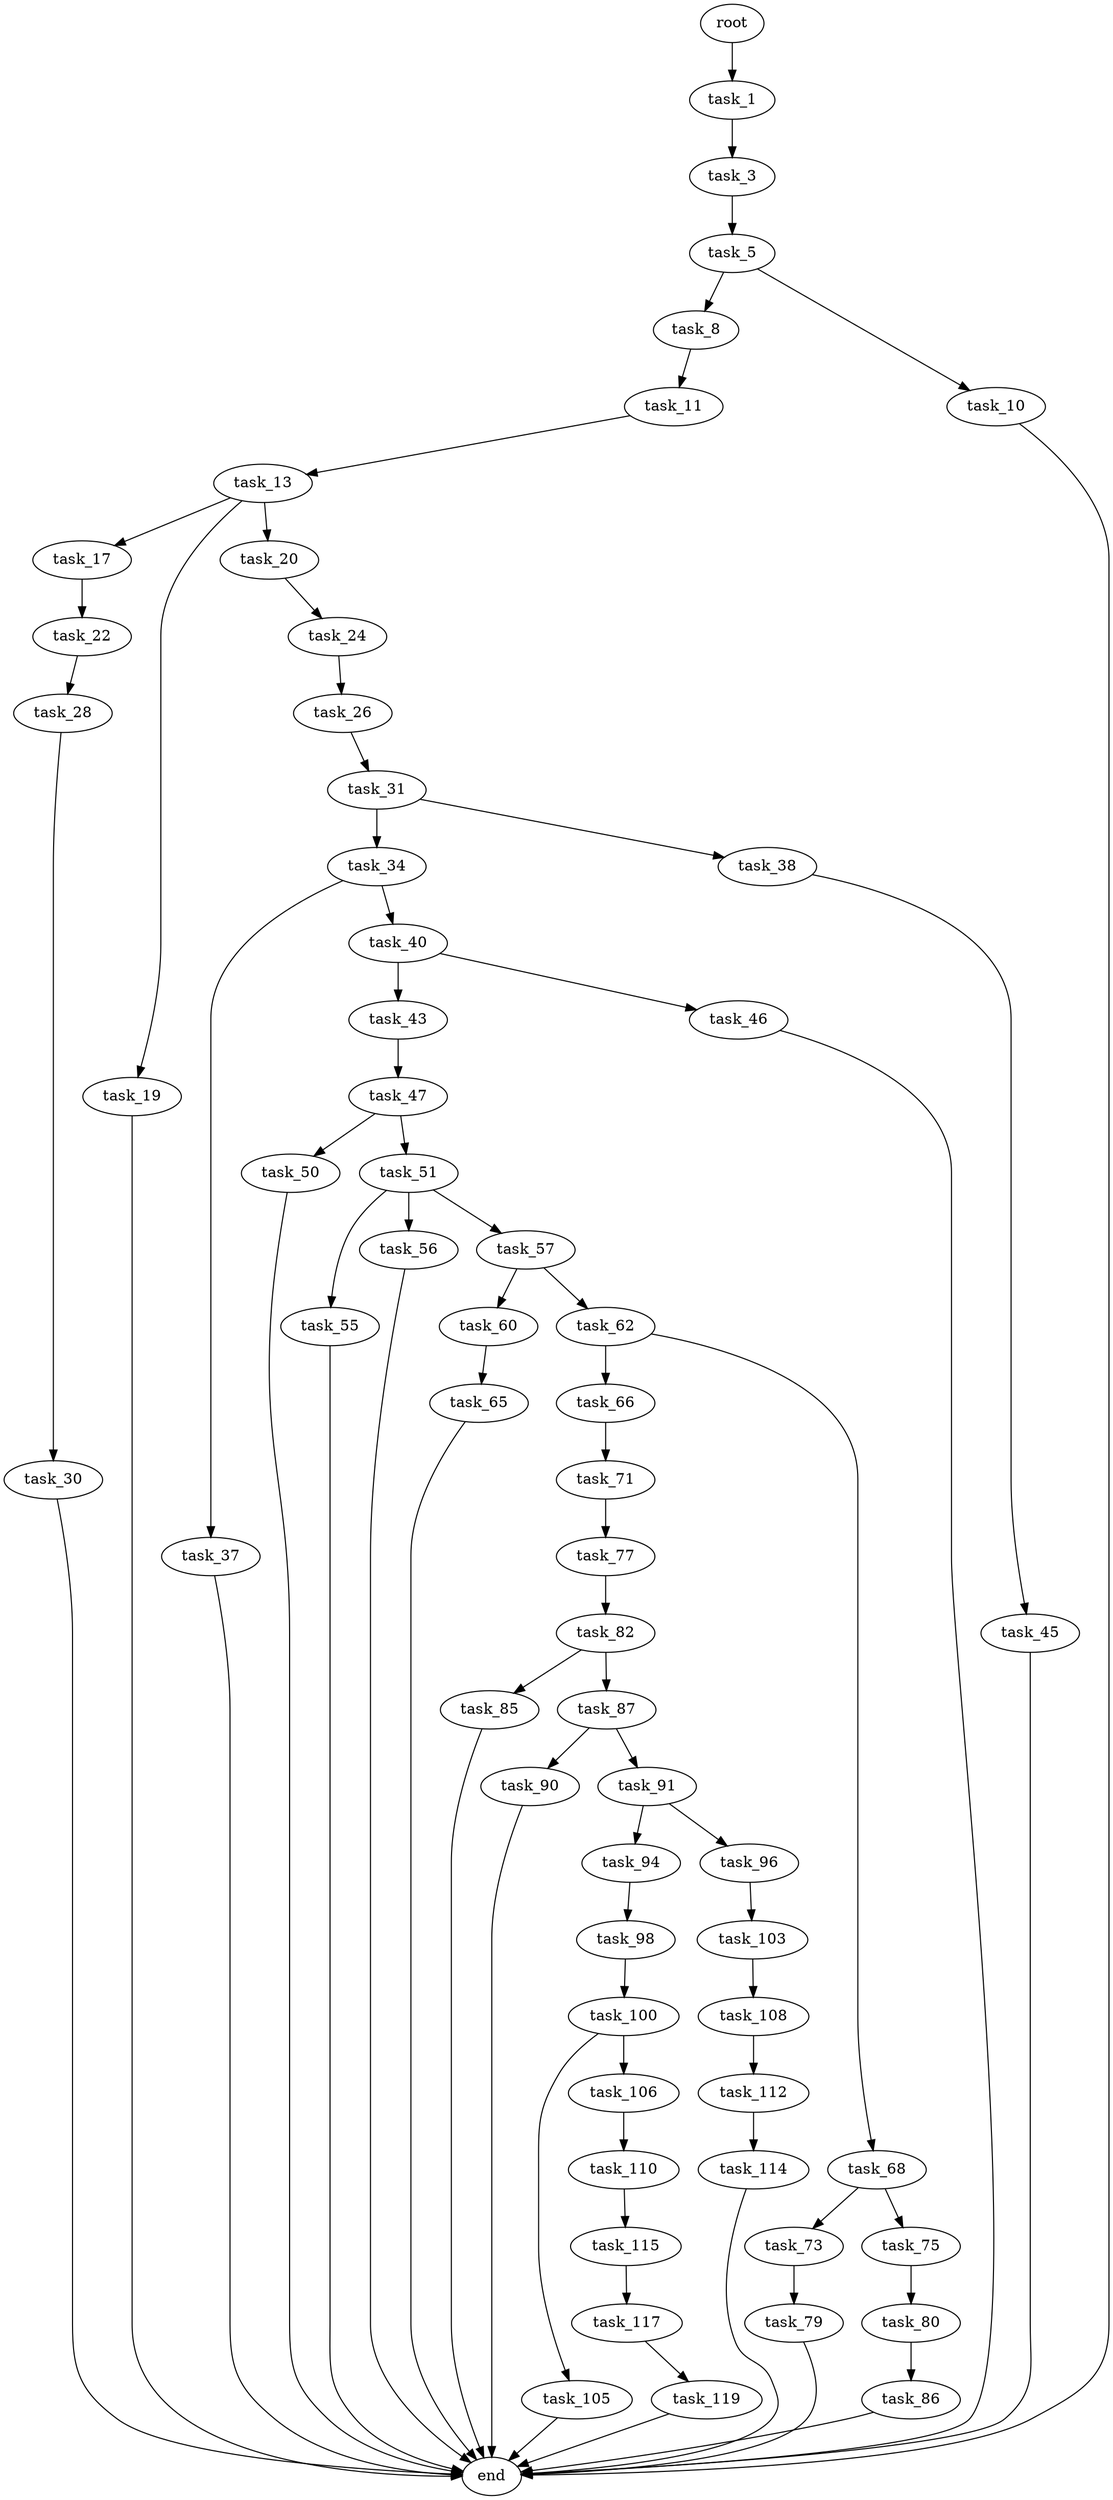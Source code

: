 digraph G {
  root [size="0.000000"];
  task_1 [size="507853180349.000000"];
  task_3 [size="68719476736.000000"];
  task_5 [size="134217728000.000000"];
  task_8 [size="19356982817.000000"];
  task_10 [size="368293445632.000000"];
  task_11 [size="892346048854.000000"];
  task_13 [size="1669894151.000000"];
  task_17 [size="88343585398.000000"];
  task_19 [size="516318944058.000000"];
  task_20 [size="728035569735.000000"];
  task_22 [size="799741478711.000000"];
  task_24 [size="1051020550849.000000"];
  task_26 [size="29069024008.000000"];
  task_28 [size="68719476736.000000"];
  task_30 [size="25316511201.000000"];
  task_31 [size="1012423645400.000000"];
  task_34 [size="28991029248.000000"];
  task_37 [size="25133625604.000000"];
  task_38 [size="68719476736.000000"];
  task_40 [size="4813803491.000000"];
  task_43 [size="82408684492.000000"];
  task_45 [size="192418671297.000000"];
  task_46 [size="1636870760.000000"];
  task_47 [size="5796419229.000000"];
  task_50 [size="368293445632.000000"];
  task_51 [size="68719476736.000000"];
  task_55 [size="1855957263.000000"];
  task_56 [size="111352318384.000000"];
  task_57 [size="68719476736.000000"];
  task_60 [size="744746256402.000000"];
  task_62 [size="24432649466.000000"];
  task_65 [size="283484242564.000000"];
  task_66 [size="24015850172.000000"];
  task_68 [size="41461659689.000000"];
  task_71 [size="231928233984.000000"];
  task_73 [size="21178425885.000000"];
  task_75 [size="1002219521.000000"];
  task_77 [size="18577598578.000000"];
  task_79 [size="368293445632.000000"];
  task_80 [size="134217728000.000000"];
  task_82 [size="1770547753.000000"];
  task_85 [size="134217728000.000000"];
  task_86 [size="8589934592.000000"];
  task_87 [size="2243494657.000000"];
  task_90 [size="549755813888.000000"];
  task_91 [size="68719476736.000000"];
  task_94 [size="8589934592.000000"];
  task_96 [size="5604159974.000000"];
  task_98 [size="6523031023.000000"];
  task_100 [size="6644629960.000000"];
  task_103 [size="28991029248.000000"];
  task_105 [size="49322111556.000000"];
  task_106 [size="21043483455.000000"];
  task_108 [size="19877549385.000000"];
  task_110 [size="1140125520443.000000"];
  task_112 [size="2023507020.000000"];
  task_114 [size="73506029752.000000"];
  task_115 [size="68719476736.000000"];
  task_117 [size="231928233984.000000"];
  task_119 [size="189175890961.000000"];
  end [size="0.000000"];

  root -> task_1 [size="1.000000"];
  task_1 -> task_3 [size="536870912.000000"];
  task_3 -> task_5 [size="134217728.000000"];
  task_5 -> task_8 [size="209715200.000000"];
  task_5 -> task_10 [size="209715200.000000"];
  task_8 -> task_11 [size="411041792.000000"];
  task_10 -> end [size="1.000000"];
  task_11 -> task_13 [size="838860800.000000"];
  task_13 -> task_17 [size="33554432.000000"];
  task_13 -> task_19 [size="33554432.000000"];
  task_13 -> task_20 [size="33554432.000000"];
  task_17 -> task_22 [size="134217728.000000"];
  task_19 -> end [size="1.000000"];
  task_20 -> task_24 [size="536870912.000000"];
  task_22 -> task_28 [size="838860800.000000"];
  task_24 -> task_26 [size="838860800.000000"];
  task_26 -> task_31 [size="536870912.000000"];
  task_28 -> task_30 [size="134217728.000000"];
  task_30 -> end [size="1.000000"];
  task_31 -> task_34 [size="679477248.000000"];
  task_31 -> task_38 [size="679477248.000000"];
  task_34 -> task_37 [size="75497472.000000"];
  task_34 -> task_40 [size="75497472.000000"];
  task_37 -> end [size="1.000000"];
  task_38 -> task_45 [size="134217728.000000"];
  task_40 -> task_43 [size="75497472.000000"];
  task_40 -> task_46 [size="75497472.000000"];
  task_43 -> task_47 [size="75497472.000000"];
  task_45 -> end [size="1.000000"];
  task_46 -> end [size="1.000000"];
  task_47 -> task_50 [size="411041792.000000"];
  task_47 -> task_51 [size="411041792.000000"];
  task_50 -> end [size="1.000000"];
  task_51 -> task_55 [size="134217728.000000"];
  task_51 -> task_56 [size="134217728.000000"];
  task_51 -> task_57 [size="134217728.000000"];
  task_55 -> end [size="1.000000"];
  task_56 -> end [size="1.000000"];
  task_57 -> task_60 [size="134217728.000000"];
  task_57 -> task_62 [size="134217728.000000"];
  task_60 -> task_65 [size="679477248.000000"];
  task_62 -> task_66 [size="838860800.000000"];
  task_62 -> task_68 [size="838860800.000000"];
  task_65 -> end [size="1.000000"];
  task_66 -> task_71 [size="411041792.000000"];
  task_68 -> task_73 [size="679477248.000000"];
  task_68 -> task_75 [size="679477248.000000"];
  task_71 -> task_77 [size="301989888.000000"];
  task_73 -> task_79 [size="411041792.000000"];
  task_75 -> task_80 [size="33554432.000000"];
  task_77 -> task_82 [size="301989888.000000"];
  task_79 -> end [size="1.000000"];
  task_80 -> task_86 [size="209715200.000000"];
  task_82 -> task_85 [size="75497472.000000"];
  task_82 -> task_87 [size="75497472.000000"];
  task_85 -> end [size="1.000000"];
  task_86 -> end [size="1.000000"];
  task_87 -> task_90 [size="75497472.000000"];
  task_87 -> task_91 [size="75497472.000000"];
  task_90 -> end [size="1.000000"];
  task_91 -> task_94 [size="134217728.000000"];
  task_91 -> task_96 [size="134217728.000000"];
  task_94 -> task_98 [size="33554432.000000"];
  task_96 -> task_103 [size="301989888.000000"];
  task_98 -> task_100 [size="209715200.000000"];
  task_100 -> task_105 [size="209715200.000000"];
  task_100 -> task_106 [size="209715200.000000"];
  task_103 -> task_108 [size="75497472.000000"];
  task_105 -> end [size="1.000000"];
  task_106 -> task_110 [size="838860800.000000"];
  task_108 -> task_112 [size="679477248.000000"];
  task_110 -> task_115 [size="838860800.000000"];
  task_112 -> task_114 [size="33554432.000000"];
  task_114 -> end [size="1.000000"];
  task_115 -> task_117 [size="134217728.000000"];
  task_117 -> task_119 [size="301989888.000000"];
  task_119 -> end [size="1.000000"];
}
